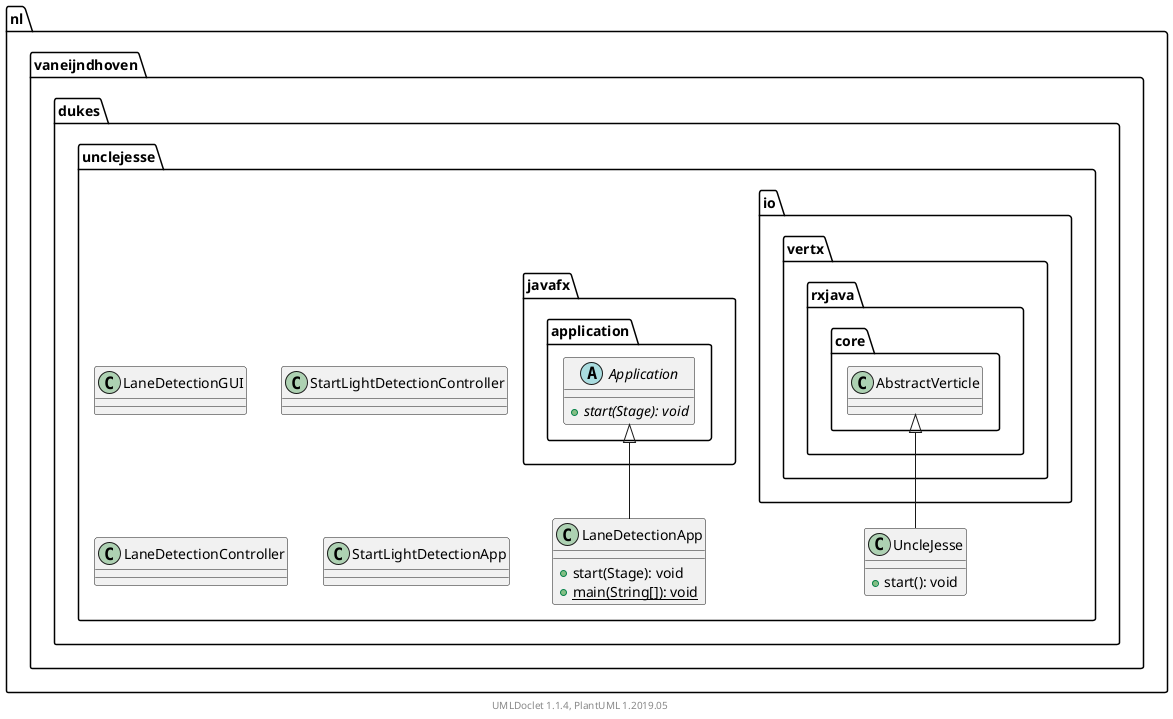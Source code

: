 @startuml

    namespace nl.vaneijndhoven.dukes.unclejesse {

        class LaneDetectionGUI [[LaneDetectionGUI.html]] {
        }

        class StartLightDetectionController [[StartLightDetectionController.html]] {
        }

        class LaneDetectionController [[LaneDetectionController.html]] {
        }

        class StartLightDetectionApp [[StartLightDetectionApp.html]] {
        }

        class UncleJesse [[UncleJesse.html]] {
            +start(): void
        }

        class LaneDetectionApp [[LaneDetectionApp.html]] {
            +start(Stage): void
            {static} +main(String[]): void
        }

        class io.vertx.rxjava.core.AbstractVerticle
        io.vertx.rxjava.core.AbstractVerticle <|-- UncleJesse

        abstract class javafx.application.Application {
            {abstract} +start(Stage): void
        }
        javafx.application.Application <|-- LaneDetectionApp

    }


    center footer UMLDoclet 1.1.4, PlantUML 1.2019.05
@enduml

